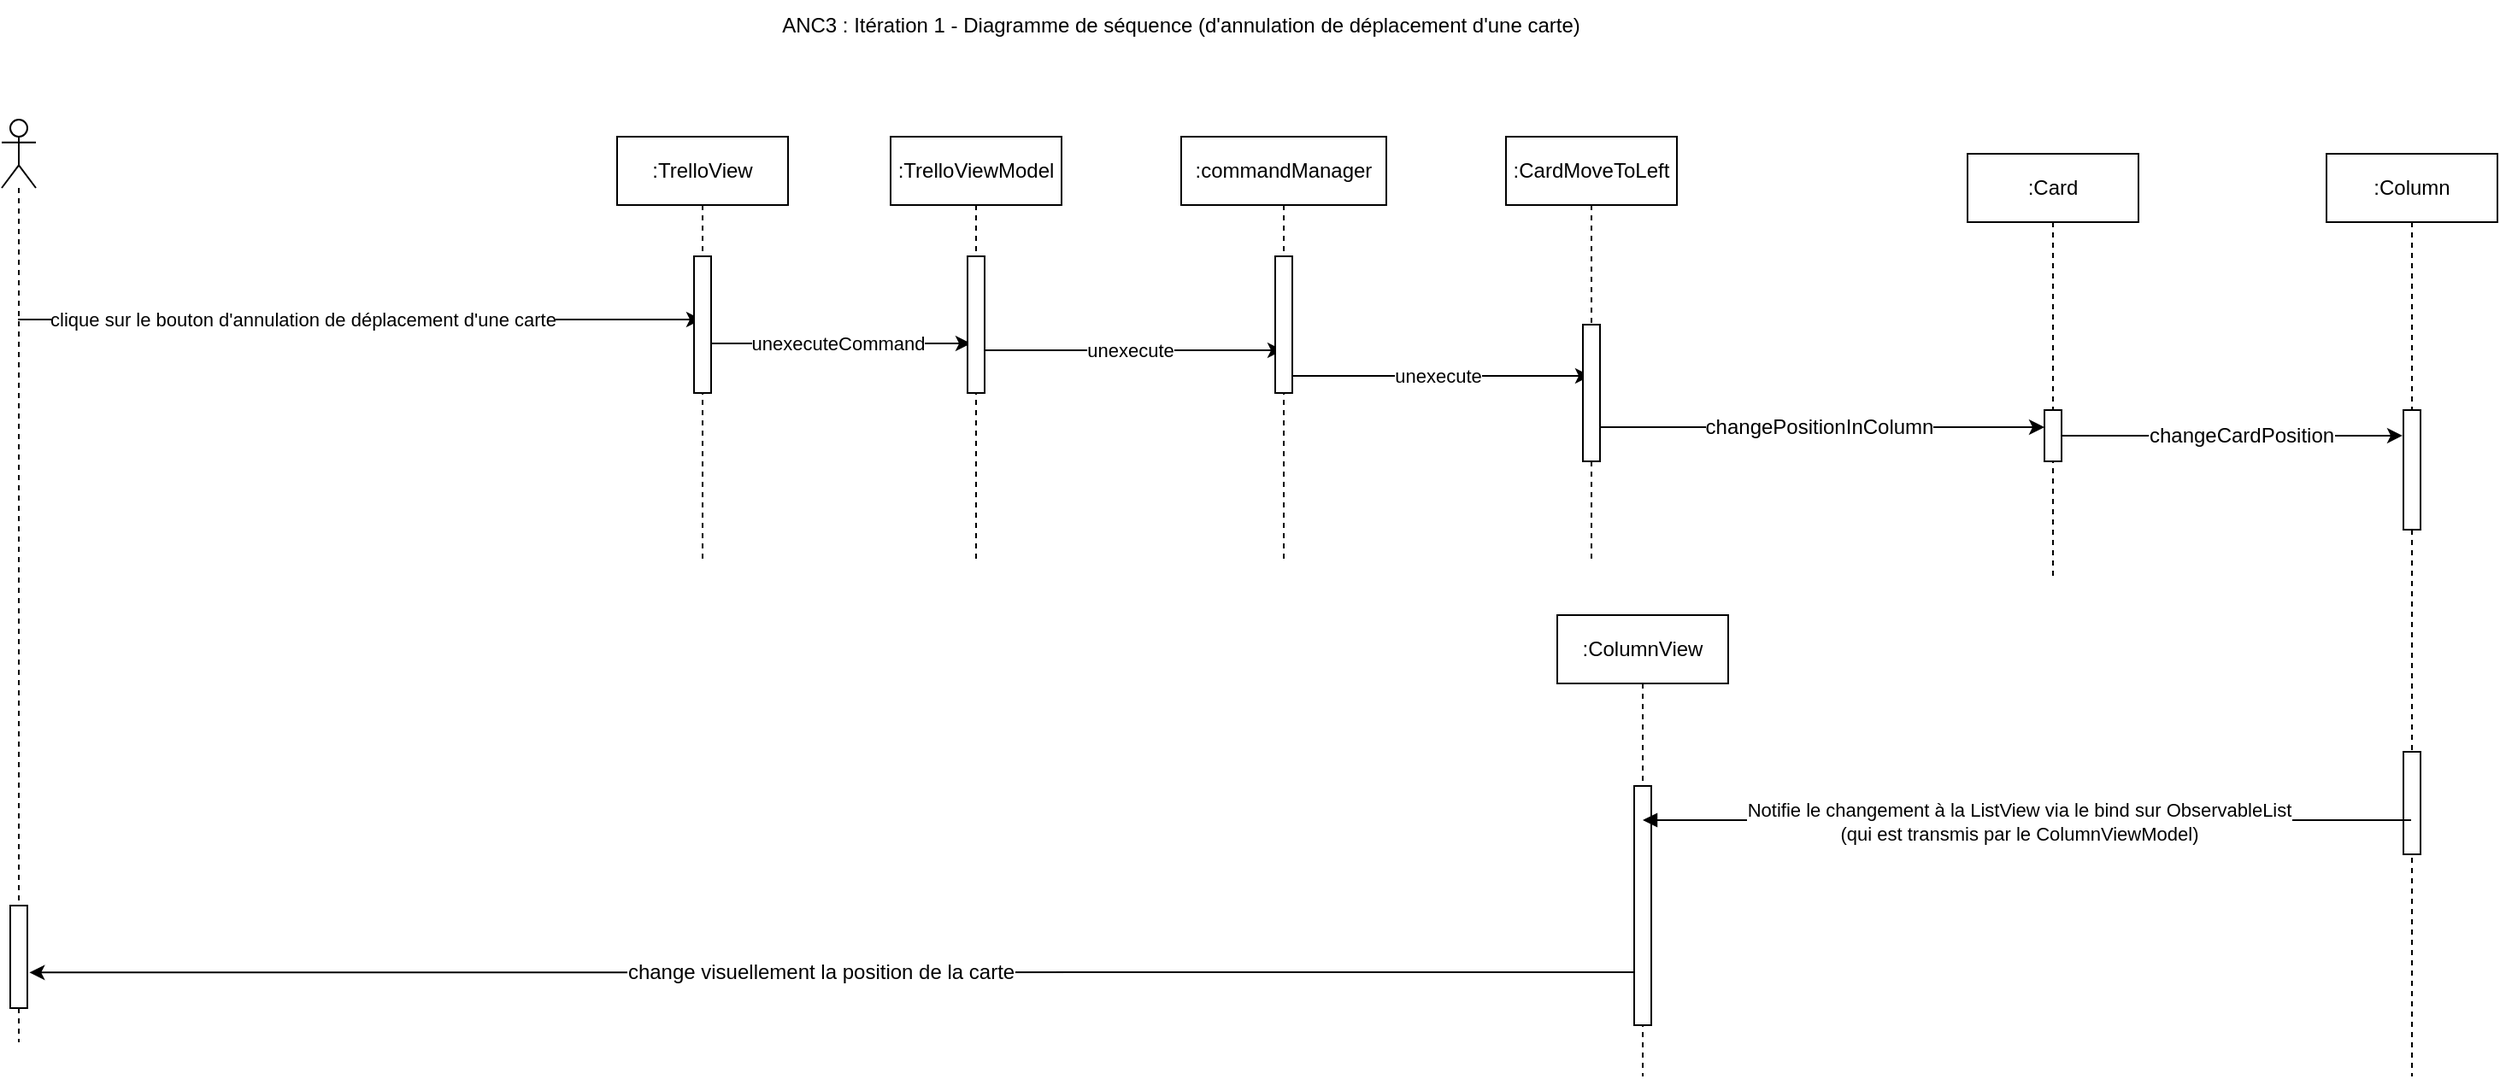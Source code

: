 <mxfile version="14.4.6" type="device"><diagram name="Page-1" id="13e1069c-82ec-6db2-03f1-153e76fe0fe0"><mxGraphModel dx="2522" dy="1612" grid="1" gridSize="10" guides="1" tooltips="1" connect="1" arrows="1" fold="1" page="1" pageScale="1" pageWidth="1100" pageHeight="850" background="#ffffff" math="0" shadow="0"><root><mxCell id="0"/><mxCell id="1" parent="0"/><mxCell id="G4HvAG64JQ7PdQ2s9fnC-27" style="edgeStyle=orthogonalEdgeStyle;rounded=0;orthogonalLoop=1;jettySize=auto;html=1;" edge="1" parent="1"><mxGeometry relative="1" as="geometry"><mxPoint x="-370.5" y="157" as="sourcePoint"/><mxPoint x="29.5" y="157" as="targetPoint"/><Array as="points"><mxPoint x="-270" y="157"/><mxPoint x="-270" y="157"/></Array></mxGeometry></mxCell><mxCell id="G4HvAG64JQ7PdQ2s9fnC-28" value="clique sur le bouton d'annulation de déplacement d'une carte" style="edgeLabel;html=1;align=center;verticalAlign=middle;resizable=0;points=[];" vertex="1" connectable="0" parent="G4HvAG64JQ7PdQ2s9fnC-27"><mxGeometry x="-0.168" relative="1" as="geometry"><mxPoint as="offset"/></mxGeometry></mxCell><mxCell id="G4HvAG64JQ7PdQ2s9fnC-6" value="" style="shape=umlLifeline;participant=umlActor;perimeter=lifelinePerimeter;whiteSpace=wrap;html=1;container=1;collapsible=0;recursiveResize=0;verticalAlign=top;spacingTop=36;outlineConnect=0;" vertex="1" parent="1"><mxGeometry x="-380" y="40" width="20" height="540" as="geometry"/></mxCell><mxCell id="G4HvAG64JQ7PdQ2s9fnC-7" value="" style="html=1;points=[];perimeter=orthogonalPerimeter;fontSize=12;" vertex="1" parent="G4HvAG64JQ7PdQ2s9fnC-6"><mxGeometry x="5" y="460" width="10" height="60" as="geometry"/></mxCell><mxCell id="G4HvAG64JQ7PdQ2s9fnC-10" value=":Card" style="shape=umlLifeline;perimeter=lifelinePerimeter;whiteSpace=wrap;html=1;container=1;collapsible=0;recursiveResize=0;outlineConnect=0;" vertex="1" parent="1"><mxGeometry x="770" y="60" width="100" height="250" as="geometry"/></mxCell><mxCell id="G4HvAG64JQ7PdQ2s9fnC-11" value="" style="html=1;points=[];perimeter=orthogonalPerimeter;fontSize=12;" vertex="1" parent="G4HvAG64JQ7PdQ2s9fnC-10"><mxGeometry x="45" y="150" width="10" height="30" as="geometry"/></mxCell><mxCell id="G4HvAG64JQ7PdQ2s9fnC-13" value="&lt;span style=&quot;font-size: 12px&quot;&gt;changePositionInColumn&lt;/span&gt;" style="edgeStyle=orthogonalEdgeStyle;rounded=0;orthogonalLoop=1;jettySize=auto;html=1;" edge="1" parent="1" source="G4HvAG64JQ7PdQ2s9fnC-34" target="G4HvAG64JQ7PdQ2s9fnC-11"><mxGeometry relative="1" as="geometry"><mxPoint x="635.33" y="219.2" as="sourcePoint"/><mxPoint x="810" y="220" as="targetPoint"/><Array as="points"><mxPoint x="780" y="220"/><mxPoint x="780" y="220"/></Array></mxGeometry></mxCell><mxCell id="G4HvAG64JQ7PdQ2s9fnC-14" value=":Column" style="shape=umlLifeline;perimeter=lifelinePerimeter;whiteSpace=wrap;html=1;container=1;collapsible=0;recursiveResize=0;outlineConnect=0;fontSize=12;" vertex="1" parent="1"><mxGeometry x="980" y="60" width="100" height="540" as="geometry"/></mxCell><mxCell id="G4HvAG64JQ7PdQ2s9fnC-15" value="" style="html=1;points=[];perimeter=orthogonalPerimeter;fontSize=12;" vertex="1" parent="G4HvAG64JQ7PdQ2s9fnC-14"><mxGeometry x="45" y="150" width="10" height="70" as="geometry"/></mxCell><mxCell id="G4HvAG64JQ7PdQ2s9fnC-16" value="" style="html=1;points=[];perimeter=orthogonalPerimeter;fontSize=12;" vertex="1" parent="G4HvAG64JQ7PdQ2s9fnC-14"><mxGeometry x="45" y="350" width="10" height="60" as="geometry"/></mxCell><mxCell id="G4HvAG64JQ7PdQ2s9fnC-17" value=":ColumnView" style="shape=umlLifeline;perimeter=lifelinePerimeter;whiteSpace=wrap;html=1;container=1;collapsible=0;recursiveResize=0;outlineConnect=0;fontSize=12;" vertex="1" parent="1"><mxGeometry x="530" y="330" width="100" height="270" as="geometry"/></mxCell><mxCell id="G4HvAG64JQ7PdQ2s9fnC-18" value="" style="html=1;points=[];perimeter=orthogonalPerimeter;fontSize=12;" vertex="1" parent="G4HvAG64JQ7PdQ2s9fnC-17"><mxGeometry x="45" y="100" width="10" height="140" as="geometry"/></mxCell><mxCell id="G4HvAG64JQ7PdQ2s9fnC-19" value="changeCardPosition" style="edgeStyle=orthogonalEdgeStyle;rounded=0;orthogonalLoop=1;jettySize=auto;html=1;entryX=-0.05;entryY=0.214;entryDx=0;entryDy=0;entryPerimeter=0;strokeWidth=1;fontSize=12;" edge="1" parent="1" source="G4HvAG64JQ7PdQ2s9fnC-11" target="G4HvAG64JQ7PdQ2s9fnC-15"><mxGeometry x="0.053" relative="1" as="geometry"><mxPoint as="offset"/></mxGeometry></mxCell><mxCell id="G4HvAG64JQ7PdQ2s9fnC-20" value="change visuellement la position de la carte" style="edgeStyle=orthogonalEdgeStyle;rounded=0;orthogonalLoop=1;jettySize=auto;html=1;strokeWidth=1;fontSize=12;entryX=1.117;entryY=0.653;entryDx=0;entryDy=0;entryPerimeter=0;" edge="1" parent="1" source="G4HvAG64JQ7PdQ2s9fnC-18" target="G4HvAG64JQ7PdQ2s9fnC-7"><mxGeometry x="0.015" relative="1" as="geometry"><mxPoint x="190" y="560" as="targetPoint"/><Array as="points"><mxPoint x="540" y="539"/><mxPoint x="540" y="539"/></Array><mxPoint as="offset"/></mxGeometry></mxCell><mxCell id="G4HvAG64JQ7PdQ2s9fnC-21" value="" style="html=1;verticalAlign=bottom;labelBackgroundColor=none;endArrow=block;endFill=1;" edge="1" parent="1" source="G4HvAG64JQ7PdQ2s9fnC-14" target="G4HvAG64JQ7PdQ2s9fnC-17"><mxGeometry width="160" relative="1" as="geometry"><mxPoint x="930" y="510" as="sourcePoint"/><mxPoint x="819.667" y="450" as="targetPoint"/><Array as="points"><mxPoint x="910" y="450"/></Array></mxGeometry></mxCell><mxCell id="G4HvAG64JQ7PdQ2s9fnC-22" value="Notifie le changement à la ListView via le bind sur ObservableList &lt;br&gt;(qui est transmis par le ColumnViewModel)" style="edgeLabel;html=1;align=center;verticalAlign=middle;resizable=0;points=[];" vertex="1" connectable="0" parent="G4HvAG64JQ7PdQ2s9fnC-21"><mxGeometry x="0.024" y="1" relative="1" as="geometry"><mxPoint as="offset"/></mxGeometry></mxCell><mxCell id="G4HvAG64JQ7PdQ2s9fnC-23" value="ANC3 : Itération 1 - Diagramme de séquence (d'annulation de déplacement d'une carte)" style="text;html=1;strokeColor=none;fillColor=none;align=center;verticalAlign=middle;whiteSpace=wrap;rounded=0;" vertex="1" parent="1"><mxGeometry x="40" y="-30" width="540" height="30" as="geometry"/></mxCell><mxCell id="G4HvAG64JQ7PdQ2s9fnC-33" value="unexecuteCommand" style="edgeStyle=orthogonalEdgeStyle;rounded=0;orthogonalLoop=1;jettySize=auto;html=1;entryX=0.2;entryY=0.688;entryDx=0;entryDy=0;entryPerimeter=0;" edge="1" parent="1"><mxGeometry relative="1" as="geometry"><mxPoint x="29.5" y="171.04" as="sourcePoint"/><mxPoint x="187" y="171.04" as="targetPoint"/></mxGeometry></mxCell><mxCell id="G4HvAG64JQ7PdQ2s9fnC-24" value=":TrelloView" style="shape=umlLifeline;perimeter=lifelinePerimeter;whiteSpace=wrap;html=1;container=1;collapsible=0;recursiveResize=0;outlineConnect=0;" vertex="1" parent="1"><mxGeometry x="-20" y="50" width="100" height="250" as="geometry"/></mxCell><mxCell id="G4HvAG64JQ7PdQ2s9fnC-29" value="" style="html=1;points=[];perimeter=orthogonalPerimeter;fontSize=12;" vertex="1" parent="G4HvAG64JQ7PdQ2s9fnC-24"><mxGeometry x="45" y="70" width="10" height="80" as="geometry"/></mxCell><mxCell id="G4HvAG64JQ7PdQ2s9fnC-37" value="unexecute" style="edgeStyle=orthogonalEdgeStyle;rounded=0;orthogonalLoop=1;jettySize=auto;html=1;" edge="1" parent="1" source="G4HvAG64JQ7PdQ2s9fnC-25" target="G4HvAG64JQ7PdQ2s9fnC-32"><mxGeometry relative="1" as="geometry"/></mxCell><mxCell id="G4HvAG64JQ7PdQ2s9fnC-25" value=":TrelloViewModel" style="shape=umlLifeline;perimeter=lifelinePerimeter;whiteSpace=wrap;html=1;container=1;collapsible=0;recursiveResize=0;outlineConnect=0;" vertex="1" parent="1"><mxGeometry x="140" y="50" width="100" height="250" as="geometry"/></mxCell><mxCell id="G4HvAG64JQ7PdQ2s9fnC-31" value="" style="html=1;points=[];perimeter=orthogonalPerimeter;fontSize=12;" vertex="1" parent="G4HvAG64JQ7PdQ2s9fnC-25"><mxGeometry x="45" y="70" width="10" height="80" as="geometry"/></mxCell><mxCell id="G4HvAG64JQ7PdQ2s9fnC-38" value="unexecute" style="edgeStyle=orthogonalEdgeStyle;rounded=0;orthogonalLoop=1;jettySize=auto;html=1;" edge="1" parent="1" source="G4HvAG64JQ7PdQ2s9fnC-32" target="G4HvAG64JQ7PdQ2s9fnC-34"><mxGeometry relative="1" as="geometry"><Array as="points"><mxPoint x="480" y="190"/><mxPoint x="480" y="190"/></Array></mxGeometry></mxCell><mxCell id="G4HvAG64JQ7PdQ2s9fnC-32" value=":commandManager" style="shape=umlLifeline;perimeter=lifelinePerimeter;whiteSpace=wrap;html=1;container=1;collapsible=0;recursiveResize=0;outlineConnect=0;" vertex="1" parent="1"><mxGeometry x="310" y="50" width="120" height="250" as="geometry"/></mxCell><mxCell id="G4HvAG64JQ7PdQ2s9fnC-35" value="" style="html=1;points=[];perimeter=orthogonalPerimeter;fontSize=12;" vertex="1" parent="G4HvAG64JQ7PdQ2s9fnC-32"><mxGeometry x="55" y="70" width="10" height="80" as="geometry"/></mxCell><mxCell id="G4HvAG64JQ7PdQ2s9fnC-34" value=":CardMoveToLeft" style="shape=umlLifeline;perimeter=lifelinePerimeter;whiteSpace=wrap;html=1;container=1;collapsible=0;recursiveResize=0;outlineConnect=0;" vertex="1" parent="1"><mxGeometry x="500" y="50" width="100" height="250" as="geometry"/></mxCell><mxCell id="G4HvAG64JQ7PdQ2s9fnC-36" value="" style="html=1;points=[];perimeter=orthogonalPerimeter;fontSize=12;" vertex="1" parent="G4HvAG64JQ7PdQ2s9fnC-34"><mxGeometry x="45" y="110" width="10" height="80" as="geometry"/></mxCell></root></mxGraphModel></diagram></mxfile>